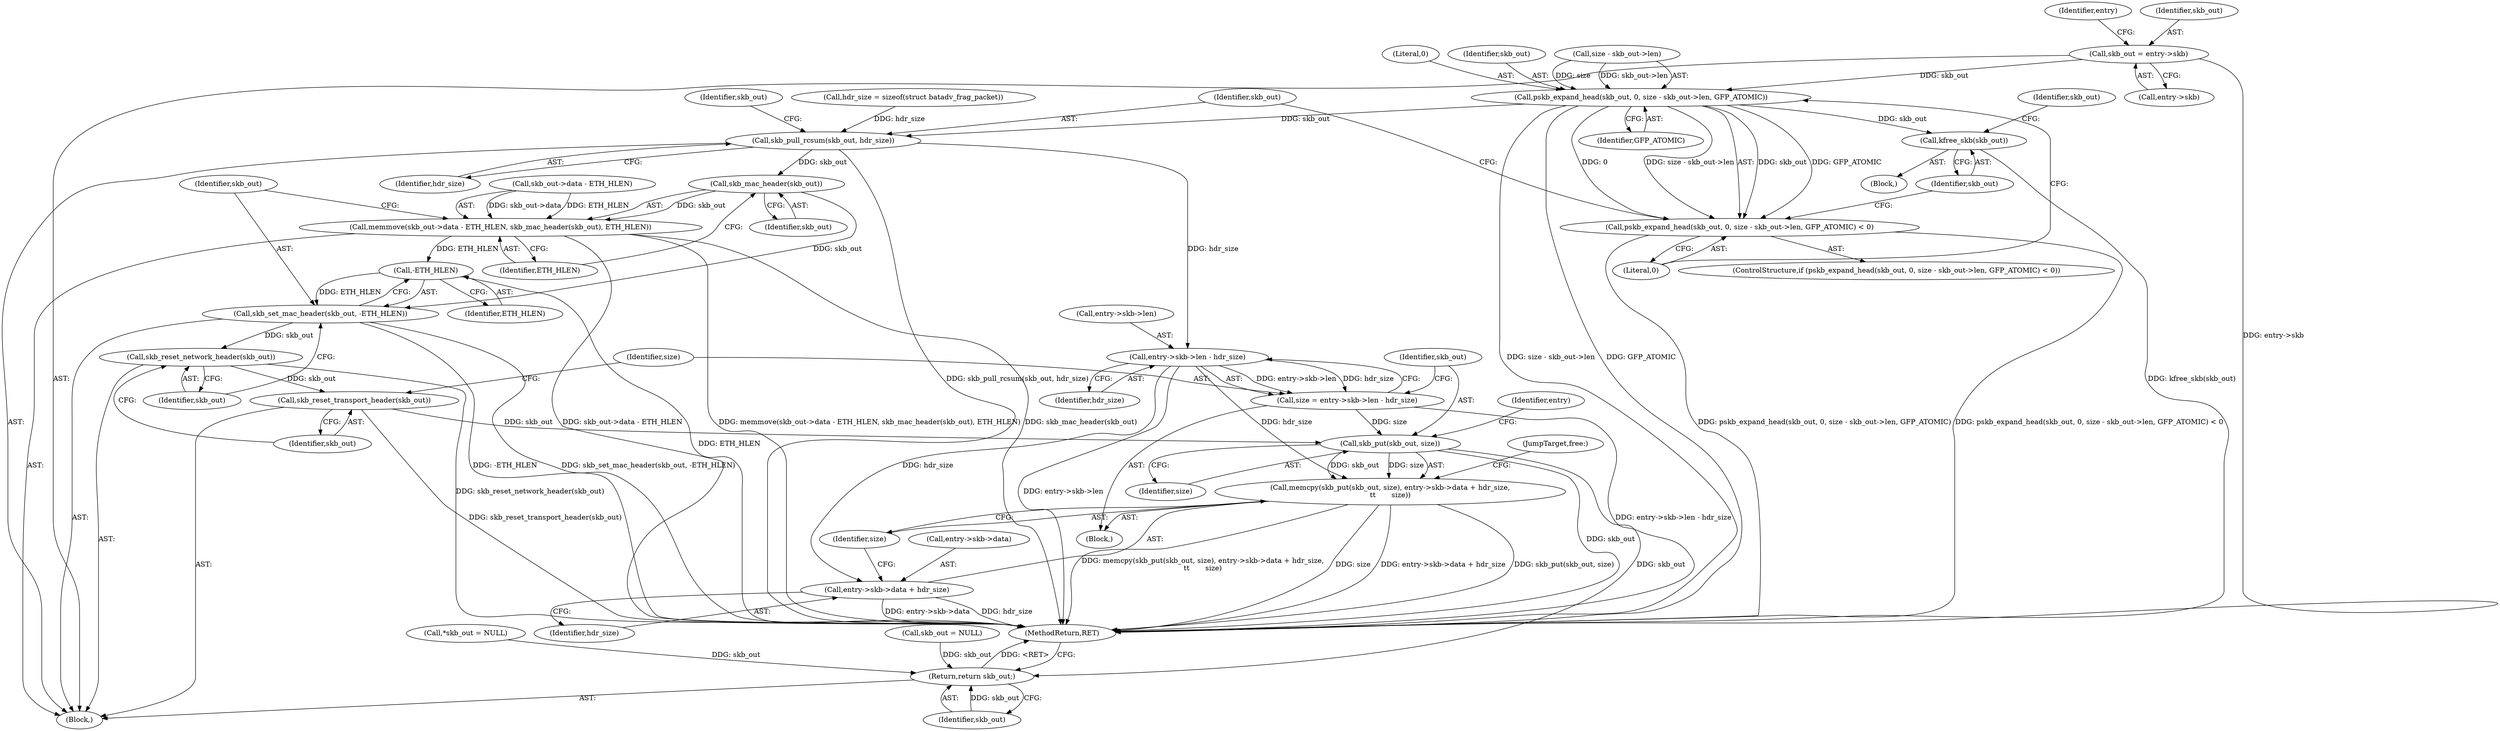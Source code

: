 digraph "0_linux_5b6698b0e4a37053de35cc24ee695b98a7eb712b@pointer" {
"1000145" [label="(Call,skb_out = entry->skb)"];
"1000154" [label="(Call,pskb_expand_head(skb_out, 0, size - skb_out->len, GFP_ATOMIC))"];
"1000153" [label="(Call,pskb_expand_head(skb_out, 0, size - skb_out->len, GFP_ATOMIC) < 0)"];
"1000165" [label="(Call,kfree_skb(skb_out))"];
"1000171" [label="(Call,skb_pull_rcsum(skb_out, hdr_size))"];
"1000180" [label="(Call,skb_mac_header(skb_out))"];
"1000174" [label="(Call,memmove(skb_out->data - ETH_HLEN, skb_mac_header(skb_out), ETH_HLEN))"];
"1000185" [label="(Call,-ETH_HLEN)"];
"1000183" [label="(Call,skb_set_mac_header(skb_out, -ETH_HLEN))"];
"1000187" [label="(Call,skb_reset_network_header(skb_out))"];
"1000189" [label="(Call,skb_reset_transport_header(skb_out))"];
"1000202" [label="(Call,skb_put(skb_out, size))"];
"1000201" [label="(Call,memcpy(skb_put(skb_out, size), entry->skb->data + hdr_size,\n\t\t       size))"];
"1000216" [label="(Return,return skb_out;)"];
"1000194" [label="(Call,entry->skb->len - hdr_size)"];
"1000192" [label="(Call,size = entry->skb->len - hdr_size)"];
"1000205" [label="(Call,entry->skb->data + hdr_size)"];
"1000182" [label="(Identifier,ETH_HLEN)"];
"1000166" [label="(Identifier,skb_out)"];
"1000188" [label="(Identifier,skb_out)"];
"1000175" [label="(Call,skb_out->data - ETH_HLEN)"];
"1000151" [label="(Identifier,entry)"];
"1000186" [label="(Identifier,ETH_HLEN)"];
"1000191" [label="(Block,)"];
"1000177" [label="(Identifier,skb_out)"];
"1000212" [label="(Identifier,size)"];
"1000194" [label="(Call,entry->skb->len - hdr_size)"];
"1000167" [label="(Call,skb_out = NULL)"];
"1000180" [label="(Call,skb_mac_header(skb_out))"];
"1000155" [label="(Identifier,skb_out)"];
"1000157" [label="(Call,size - skb_out->len)"];
"1000205" [label="(Call,entry->skb->data + hdr_size)"];
"1000206" [label="(Call,entry->skb->data)"];
"1000109" [label="(Block,)"];
"1000171" [label="(Call,skb_pull_rcsum(skb_out, hdr_size))"];
"1000204" [label="(Identifier,size)"];
"1000213" [label="(JumpTarget,free:)"];
"1000165" [label="(Call,kfree_skb(skb_out))"];
"1000189" [label="(Call,skb_reset_transport_header(skb_out))"];
"1000113" [label="(Call,*skb_out = NULL)"];
"1000184" [label="(Identifier,skb_out)"];
"1000190" [label="(Identifier,skb_out)"];
"1000156" [label="(Literal,0)"];
"1000164" [label="(Block,)"];
"1000118" [label="(Call,hdr_size = sizeof(struct batadv_frag_packet))"];
"1000147" [label="(Call,entry->skb)"];
"1000216" [label="(Return,return skb_out;)"];
"1000203" [label="(Identifier,skb_out)"];
"1000200" [label="(Identifier,hdr_size)"];
"1000146" [label="(Identifier,skb_out)"];
"1000183" [label="(Call,skb_set_mac_header(skb_out, -ETH_HLEN))"];
"1000211" [label="(Identifier,hdr_size)"];
"1000153" [label="(Call,pskb_expand_head(skb_out, 0, size - skb_out->len, GFP_ATOMIC) < 0)"];
"1000217" [label="(Identifier,skb_out)"];
"1000187" [label="(Call,skb_reset_network_header(skb_out))"];
"1000162" [label="(Identifier,GFP_ATOMIC)"];
"1000168" [label="(Identifier,skb_out)"];
"1000163" [label="(Literal,0)"];
"1000202" [label="(Call,skb_put(skb_out, size))"];
"1000195" [label="(Call,entry->skb->len)"];
"1000154" [label="(Call,pskb_expand_head(skb_out, 0, size - skb_out->len, GFP_ATOMIC))"];
"1000201" [label="(Call,memcpy(skb_put(skb_out, size), entry->skb->data + hdr_size,\n\t\t       size))"];
"1000192" [label="(Call,size = entry->skb->len - hdr_size)"];
"1000152" [label="(ControlStructure,if (pskb_expand_head(skb_out, 0, size - skb_out->len, GFP_ATOMIC) < 0))"];
"1000174" [label="(Call,memmove(skb_out->data - ETH_HLEN, skb_mac_header(skb_out), ETH_HLEN))"];
"1000145" [label="(Call,skb_out = entry->skb)"];
"1000218" [label="(MethodReturn,RET)"];
"1000173" [label="(Identifier,hdr_size)"];
"1000172" [label="(Identifier,skb_out)"];
"1000185" [label="(Call,-ETH_HLEN)"];
"1000208" [label="(Identifier,entry)"];
"1000193" [label="(Identifier,size)"];
"1000181" [label="(Identifier,skb_out)"];
"1000145" -> "1000109"  [label="AST: "];
"1000145" -> "1000147"  [label="CFG: "];
"1000146" -> "1000145"  [label="AST: "];
"1000147" -> "1000145"  [label="AST: "];
"1000151" -> "1000145"  [label="CFG: "];
"1000145" -> "1000218"  [label="DDG: entry->skb"];
"1000145" -> "1000154"  [label="DDG: skb_out"];
"1000154" -> "1000153"  [label="AST: "];
"1000154" -> "1000162"  [label="CFG: "];
"1000155" -> "1000154"  [label="AST: "];
"1000156" -> "1000154"  [label="AST: "];
"1000157" -> "1000154"  [label="AST: "];
"1000162" -> "1000154"  [label="AST: "];
"1000163" -> "1000154"  [label="CFG: "];
"1000154" -> "1000218"  [label="DDG: size - skb_out->len"];
"1000154" -> "1000218"  [label="DDG: GFP_ATOMIC"];
"1000154" -> "1000153"  [label="DDG: skb_out"];
"1000154" -> "1000153"  [label="DDG: 0"];
"1000154" -> "1000153"  [label="DDG: size - skb_out->len"];
"1000154" -> "1000153"  [label="DDG: GFP_ATOMIC"];
"1000157" -> "1000154"  [label="DDG: size"];
"1000157" -> "1000154"  [label="DDG: skb_out->len"];
"1000154" -> "1000165"  [label="DDG: skb_out"];
"1000154" -> "1000171"  [label="DDG: skb_out"];
"1000153" -> "1000152"  [label="AST: "];
"1000153" -> "1000163"  [label="CFG: "];
"1000163" -> "1000153"  [label="AST: "];
"1000166" -> "1000153"  [label="CFG: "];
"1000172" -> "1000153"  [label="CFG: "];
"1000153" -> "1000218"  [label="DDG: pskb_expand_head(skb_out, 0, size - skb_out->len, GFP_ATOMIC) < 0"];
"1000153" -> "1000218"  [label="DDG: pskb_expand_head(skb_out, 0, size - skb_out->len, GFP_ATOMIC)"];
"1000165" -> "1000164"  [label="AST: "];
"1000165" -> "1000166"  [label="CFG: "];
"1000166" -> "1000165"  [label="AST: "];
"1000168" -> "1000165"  [label="CFG: "];
"1000165" -> "1000218"  [label="DDG: kfree_skb(skb_out)"];
"1000171" -> "1000109"  [label="AST: "];
"1000171" -> "1000173"  [label="CFG: "];
"1000172" -> "1000171"  [label="AST: "];
"1000173" -> "1000171"  [label="AST: "];
"1000177" -> "1000171"  [label="CFG: "];
"1000171" -> "1000218"  [label="DDG: skb_pull_rcsum(skb_out, hdr_size)"];
"1000118" -> "1000171"  [label="DDG: hdr_size"];
"1000171" -> "1000180"  [label="DDG: skb_out"];
"1000171" -> "1000194"  [label="DDG: hdr_size"];
"1000180" -> "1000174"  [label="AST: "];
"1000180" -> "1000181"  [label="CFG: "];
"1000181" -> "1000180"  [label="AST: "];
"1000182" -> "1000180"  [label="CFG: "];
"1000180" -> "1000174"  [label="DDG: skb_out"];
"1000180" -> "1000183"  [label="DDG: skb_out"];
"1000174" -> "1000109"  [label="AST: "];
"1000174" -> "1000182"  [label="CFG: "];
"1000175" -> "1000174"  [label="AST: "];
"1000182" -> "1000174"  [label="AST: "];
"1000184" -> "1000174"  [label="CFG: "];
"1000174" -> "1000218"  [label="DDG: skb_mac_header(skb_out)"];
"1000174" -> "1000218"  [label="DDG: memmove(skb_out->data - ETH_HLEN, skb_mac_header(skb_out), ETH_HLEN)"];
"1000174" -> "1000218"  [label="DDG: skb_out->data - ETH_HLEN"];
"1000175" -> "1000174"  [label="DDG: skb_out->data"];
"1000175" -> "1000174"  [label="DDG: ETH_HLEN"];
"1000174" -> "1000185"  [label="DDG: ETH_HLEN"];
"1000185" -> "1000183"  [label="AST: "];
"1000185" -> "1000186"  [label="CFG: "];
"1000186" -> "1000185"  [label="AST: "];
"1000183" -> "1000185"  [label="CFG: "];
"1000185" -> "1000218"  [label="DDG: ETH_HLEN"];
"1000185" -> "1000183"  [label="DDG: ETH_HLEN"];
"1000183" -> "1000109"  [label="AST: "];
"1000184" -> "1000183"  [label="AST: "];
"1000188" -> "1000183"  [label="CFG: "];
"1000183" -> "1000218"  [label="DDG: -ETH_HLEN"];
"1000183" -> "1000218"  [label="DDG: skb_set_mac_header(skb_out, -ETH_HLEN)"];
"1000183" -> "1000187"  [label="DDG: skb_out"];
"1000187" -> "1000109"  [label="AST: "];
"1000187" -> "1000188"  [label="CFG: "];
"1000188" -> "1000187"  [label="AST: "];
"1000190" -> "1000187"  [label="CFG: "];
"1000187" -> "1000218"  [label="DDG: skb_reset_network_header(skb_out)"];
"1000187" -> "1000189"  [label="DDG: skb_out"];
"1000189" -> "1000109"  [label="AST: "];
"1000189" -> "1000190"  [label="CFG: "];
"1000190" -> "1000189"  [label="AST: "];
"1000193" -> "1000189"  [label="CFG: "];
"1000189" -> "1000218"  [label="DDG: skb_reset_transport_header(skb_out)"];
"1000189" -> "1000202"  [label="DDG: skb_out"];
"1000202" -> "1000201"  [label="AST: "];
"1000202" -> "1000204"  [label="CFG: "];
"1000203" -> "1000202"  [label="AST: "];
"1000204" -> "1000202"  [label="AST: "];
"1000208" -> "1000202"  [label="CFG: "];
"1000202" -> "1000218"  [label="DDG: skb_out"];
"1000202" -> "1000201"  [label="DDG: skb_out"];
"1000202" -> "1000201"  [label="DDG: size"];
"1000192" -> "1000202"  [label="DDG: size"];
"1000202" -> "1000216"  [label="DDG: skb_out"];
"1000201" -> "1000191"  [label="AST: "];
"1000201" -> "1000212"  [label="CFG: "];
"1000205" -> "1000201"  [label="AST: "];
"1000212" -> "1000201"  [label="AST: "];
"1000213" -> "1000201"  [label="CFG: "];
"1000201" -> "1000218"  [label="DDG: memcpy(skb_put(skb_out, size), entry->skb->data + hdr_size,\n\t\t       size)"];
"1000201" -> "1000218"  [label="DDG: size"];
"1000201" -> "1000218"  [label="DDG: entry->skb->data + hdr_size"];
"1000201" -> "1000218"  [label="DDG: skb_put(skb_out, size)"];
"1000194" -> "1000201"  [label="DDG: hdr_size"];
"1000216" -> "1000109"  [label="AST: "];
"1000216" -> "1000217"  [label="CFG: "];
"1000217" -> "1000216"  [label="AST: "];
"1000218" -> "1000216"  [label="CFG: "];
"1000216" -> "1000218"  [label="DDG: <RET>"];
"1000217" -> "1000216"  [label="DDG: skb_out"];
"1000167" -> "1000216"  [label="DDG: skb_out"];
"1000113" -> "1000216"  [label="DDG: skb_out"];
"1000194" -> "1000192"  [label="AST: "];
"1000194" -> "1000200"  [label="CFG: "];
"1000195" -> "1000194"  [label="AST: "];
"1000200" -> "1000194"  [label="AST: "];
"1000192" -> "1000194"  [label="CFG: "];
"1000194" -> "1000218"  [label="DDG: entry->skb->len"];
"1000194" -> "1000192"  [label="DDG: entry->skb->len"];
"1000194" -> "1000192"  [label="DDG: hdr_size"];
"1000194" -> "1000205"  [label="DDG: hdr_size"];
"1000192" -> "1000191"  [label="AST: "];
"1000193" -> "1000192"  [label="AST: "];
"1000203" -> "1000192"  [label="CFG: "];
"1000192" -> "1000218"  [label="DDG: entry->skb->len - hdr_size"];
"1000205" -> "1000211"  [label="CFG: "];
"1000206" -> "1000205"  [label="AST: "];
"1000211" -> "1000205"  [label="AST: "];
"1000212" -> "1000205"  [label="CFG: "];
"1000205" -> "1000218"  [label="DDG: entry->skb->data"];
"1000205" -> "1000218"  [label="DDG: hdr_size"];
}
